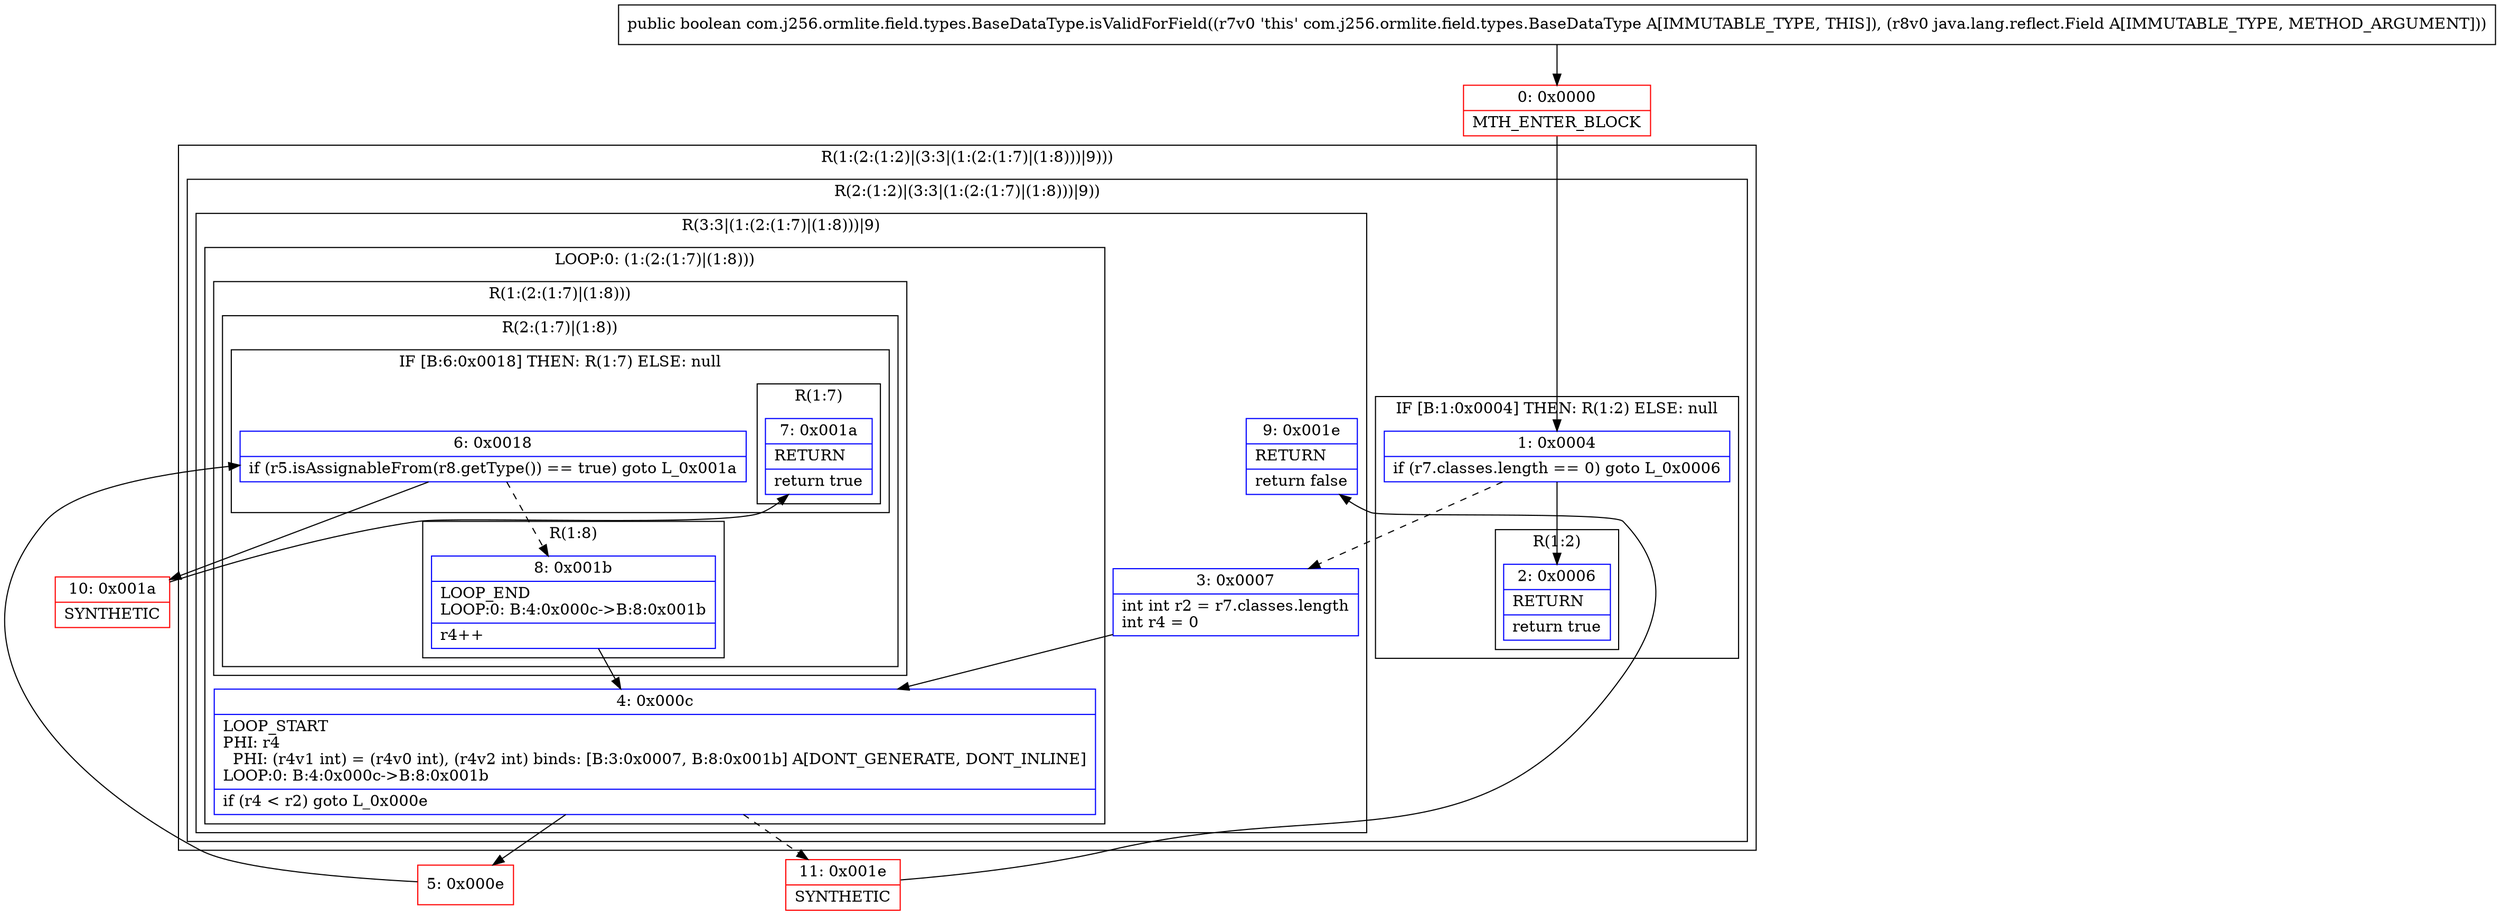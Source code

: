 digraph "CFG forcom.j256.ormlite.field.types.BaseDataType.isValidForField(Ljava\/lang\/reflect\/Field;)Z" {
subgraph cluster_Region_2036797165 {
label = "R(1:(2:(1:2)|(3:3|(1:(2:(1:7)|(1:8)))|9)))";
node [shape=record,color=blue];
subgraph cluster_Region_2079193645 {
label = "R(2:(1:2)|(3:3|(1:(2:(1:7)|(1:8)))|9))";
node [shape=record,color=blue];
subgraph cluster_IfRegion_955517674 {
label = "IF [B:1:0x0004] THEN: R(1:2) ELSE: null";
node [shape=record,color=blue];
Node_1 [shape=record,label="{1\:\ 0x0004|if (r7.classes.length == 0) goto L_0x0006\l}"];
subgraph cluster_Region_400157783 {
label = "R(1:2)";
node [shape=record,color=blue];
Node_2 [shape=record,label="{2\:\ 0x0006|RETURN\l|return true\l}"];
}
}
subgraph cluster_Region_1351425472 {
label = "R(3:3|(1:(2:(1:7)|(1:8)))|9)";
node [shape=record,color=blue];
Node_3 [shape=record,label="{3\:\ 0x0007|int int r2 = r7.classes.length\lint r4 = 0\l}"];
subgraph cluster_LoopRegion_1451788327 {
label = "LOOP:0: (1:(2:(1:7)|(1:8)))";
node [shape=record,color=blue];
Node_4 [shape=record,label="{4\:\ 0x000c|LOOP_START\lPHI: r4 \l  PHI: (r4v1 int) = (r4v0 int), (r4v2 int) binds: [B:3:0x0007, B:8:0x001b] A[DONT_GENERATE, DONT_INLINE]\lLOOP:0: B:4:0x000c\-\>B:8:0x001b\l|if (r4 \< r2) goto L_0x000e\l}"];
subgraph cluster_Region_1117797449 {
label = "R(1:(2:(1:7)|(1:8)))";
node [shape=record,color=blue];
subgraph cluster_Region_1511775661 {
label = "R(2:(1:7)|(1:8))";
node [shape=record,color=blue];
subgraph cluster_IfRegion_49818093 {
label = "IF [B:6:0x0018] THEN: R(1:7) ELSE: null";
node [shape=record,color=blue];
Node_6 [shape=record,label="{6\:\ 0x0018|if (r5.isAssignableFrom(r8.getType()) == true) goto L_0x001a\l}"];
subgraph cluster_Region_279134245 {
label = "R(1:7)";
node [shape=record,color=blue];
Node_7 [shape=record,label="{7\:\ 0x001a|RETURN\l|return true\l}"];
}
}
subgraph cluster_Region_1538906587 {
label = "R(1:8)";
node [shape=record,color=blue];
Node_8 [shape=record,label="{8\:\ 0x001b|LOOP_END\lLOOP:0: B:4:0x000c\-\>B:8:0x001b\l|r4++\l}"];
}
}
}
}
Node_9 [shape=record,label="{9\:\ 0x001e|RETURN\l|return false\l}"];
}
}
}
Node_0 [shape=record,color=red,label="{0\:\ 0x0000|MTH_ENTER_BLOCK\l}"];
Node_5 [shape=record,color=red,label="{5\:\ 0x000e}"];
Node_10 [shape=record,color=red,label="{10\:\ 0x001a|SYNTHETIC\l}"];
Node_11 [shape=record,color=red,label="{11\:\ 0x001e|SYNTHETIC\l}"];
MethodNode[shape=record,label="{public boolean com.j256.ormlite.field.types.BaseDataType.isValidForField((r7v0 'this' com.j256.ormlite.field.types.BaseDataType A[IMMUTABLE_TYPE, THIS]), (r8v0 java.lang.reflect.Field A[IMMUTABLE_TYPE, METHOD_ARGUMENT])) }"];
MethodNode -> Node_0;
Node_1 -> Node_2;
Node_1 -> Node_3[style=dashed];
Node_3 -> Node_4;
Node_4 -> Node_5;
Node_4 -> Node_11[style=dashed];
Node_6 -> Node_8[style=dashed];
Node_6 -> Node_10;
Node_8 -> Node_4;
Node_0 -> Node_1;
Node_5 -> Node_6;
Node_10 -> Node_7;
Node_11 -> Node_9;
}

